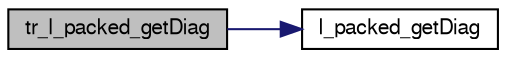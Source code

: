 digraph G
{
  edge [fontname="FreeSans",fontsize=10,labelfontname="FreeSans",labelfontsize=10];
  node [fontname="FreeSans",fontsize=10,shape=record];
  rankdir=LR;
  Node1 [label="tr_l_packed_getDiag",height=0.2,width=0.4,color="black", fillcolor="grey75", style="filled" fontcolor="black"];
  Node1 -> Node2 [color="midnightblue",fontsize=10,style="solid",fontname="FreeSans"];
  Node2 [label="l_packed_getDiag",height=0.2,width=0.4,color="black", fillcolor="white", style="filled",URL="$Mutils_8c.html#9341ce0544816af21527638ee847972a"];
}
